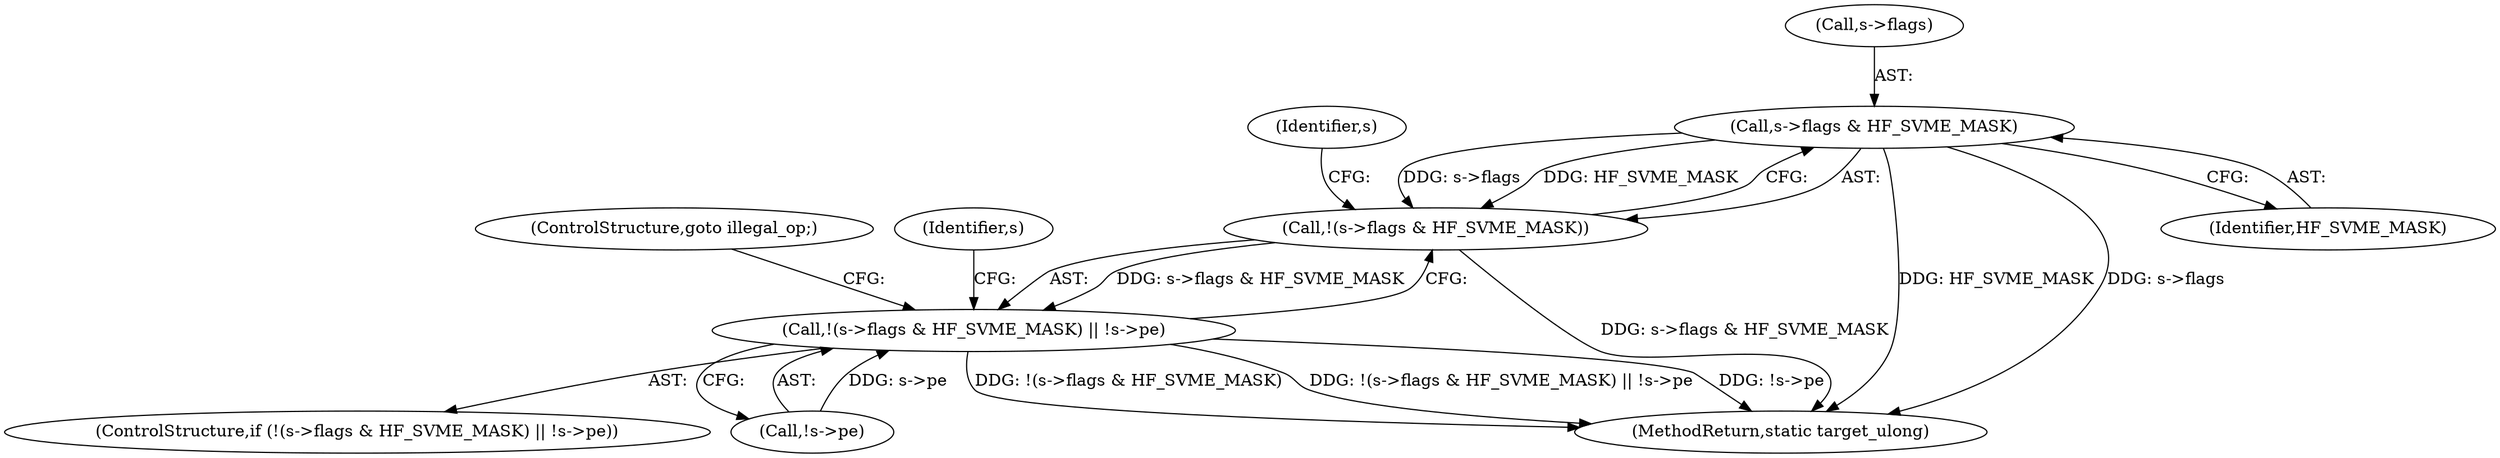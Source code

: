 digraph "0_qemu_30663fd26c0307e414622c7a8607fbc04f92ec14@pointer" {
"1008978" [label="(Call,s->flags & HF_SVME_MASK)"];
"1008977" [label="(Call,!(s->flags & HF_SVME_MASK))"];
"1008976" [label="(Call,!(s->flags & HF_SVME_MASK) || !s->pe)"];
"1011840" [label="(MethodReturn,static target_ulong)"];
"1008982" [label="(Identifier,HF_SVME_MASK)"];
"1008975" [label="(ControlStructure,if (!(s->flags & HF_SVME_MASK) || !s->pe))"];
"1008976" [label="(Call,!(s->flags & HF_SVME_MASK) || !s->pe)"];
"1008988" [label="(ControlStructure,goto illegal_op;)"];
"1008992" [label="(Identifier,s)"];
"1008979" [label="(Call,s->flags)"];
"1008977" [label="(Call,!(s->flags & HF_SVME_MASK))"];
"1008985" [label="(Identifier,s)"];
"1008983" [label="(Call,!s->pe)"];
"1008978" [label="(Call,s->flags & HF_SVME_MASK)"];
"1008978" -> "1008977"  [label="AST: "];
"1008978" -> "1008982"  [label="CFG: "];
"1008979" -> "1008978"  [label="AST: "];
"1008982" -> "1008978"  [label="AST: "];
"1008977" -> "1008978"  [label="CFG: "];
"1008978" -> "1011840"  [label="DDG: HF_SVME_MASK"];
"1008978" -> "1011840"  [label="DDG: s->flags"];
"1008978" -> "1008977"  [label="DDG: s->flags"];
"1008978" -> "1008977"  [label="DDG: HF_SVME_MASK"];
"1008977" -> "1008976"  [label="AST: "];
"1008985" -> "1008977"  [label="CFG: "];
"1008976" -> "1008977"  [label="CFG: "];
"1008977" -> "1011840"  [label="DDG: s->flags & HF_SVME_MASK"];
"1008977" -> "1008976"  [label="DDG: s->flags & HF_SVME_MASK"];
"1008976" -> "1008975"  [label="AST: "];
"1008976" -> "1008983"  [label="CFG: "];
"1008983" -> "1008976"  [label="AST: "];
"1008988" -> "1008976"  [label="CFG: "];
"1008992" -> "1008976"  [label="CFG: "];
"1008976" -> "1011840"  [label="DDG: !(s->flags & HF_SVME_MASK)"];
"1008976" -> "1011840"  [label="DDG: !(s->flags & HF_SVME_MASK) || !s->pe"];
"1008976" -> "1011840"  [label="DDG: !s->pe"];
"1008983" -> "1008976"  [label="DDG: s->pe"];
}
